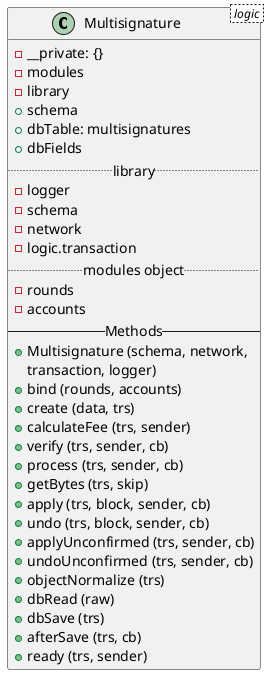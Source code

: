 @startuml
class Multisignature < logic > {
  - __private: {}
  - modules
  - library
  + schema
  + dbTable: multisignatures
  + dbFields
  .. library ..
  - logger
  - schema
  - network
  - logic.transaction
  .. modules object ..
  - rounds
  - accounts
  -- Methods --
  + Multisignature (schema, network,
  transaction, logger)
  + bind (rounds, accounts)
  + create (data, trs)
  + calculateFee (trs, sender)
  + verify (trs, sender, cb)
  + process (trs, sender, cb)
  + getBytes (trs, skip)
  + apply (trs, block, sender, cb)
  + undo (trs, block, sender, cb)
  + applyUnconfirmed (trs, sender, cb)
  + undoUnconfirmed (trs, sender, cb)
  + objectNormalize (trs)
  + dbRead (raw)
  + dbSave (trs)
  + afterSave (trs, cb)
  + ready (trs, sender)
}
@endtuml
